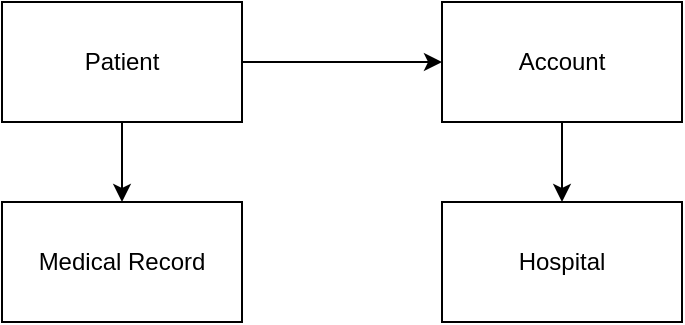 <mxfile>
  <diagram id="9n8hwly79D8oXKnb0Bxf" name="Page-1">
    <mxGraphModel dx="827" dy="687" grid="1" gridSize="10" guides="1" tooltips="1" connect="1" arrows="1" fold="1" page="1" pageScale="1" pageWidth="827" pageHeight="1169" math="0" shadow="0">
      <root>
        <!-- Root cell -->
        <mxCell id="0" />
        <mxCell id="1" parent="0" />

        <!-- Entity: Patient -->
        <mxCell id="2" value="Patient" style="rounded=0;whiteSpace=wrap;html=1;fillColor=#FFFFFF;strokeColor=#000000;" vertex="1" connectable="0" parent="1">
          <mxGeometry x="80" y="50" width="120" height="60" as="geometry" />
        </mxCell>

        <!-- Entity: Account -->
        <mxCell id="3" value="Account" style="rounded=0;whiteSpace=wrap;html=1;fillColor=#FFFFFF;strokeColor=#000000;" vertex="1" connectable="0" parent="1">
          <mxGeometry x="300" y="50" width="120" height="60" as="geometry" />
        </mxCell>

        <!-- Entity: Medical Record -->
        <mxCell id="4" value="Medical Record" style="rounded=0;whiteSpace=wrap;html=1;fillColor=#FFFFFF;strokeColor=#000000;" vertex="1" connectable="0" parent="1">
          <mxGeometry x="80" y="150" width="120" height="60" as="geometry" />
        </mxCell>

        <!-- Entity: Hospital -->
        <mxCell id="5" value="Hospital" style="rounded=0;whiteSpace=wrap;html=1;fillColor=#FFFFFF;strokeColor=#000000;" vertex="1" connectable="0" parent="1">
          <mxGeometry x="300" y="150" width="120" height="60" as="geometry" />
        </mxCell>

        <!-- Relationship: Patient to Account -->
        <mxCell id="6" edge="1" parent="1" source="2" target="3">
          <mxGeometry relative="1" as="geometry" />
        </mxCell>

        <!-- Relationship: Patient to Medical Record -->
        <mxCell id="7" edge="1" parent="1" source="2" target="4">
          <mxGeometry relative="1" as="geometry" />
        </mxCell>

        <!-- Relationship: Account to Hospital -->
        <mxCell id="8" edge="1" parent="1" source="3" target="5">
          <mxGeometry relative="1" as="geometry" />
        </mxCell>
      </root>
    </mxGraphModel>
  </diagram>
</mxfile>
